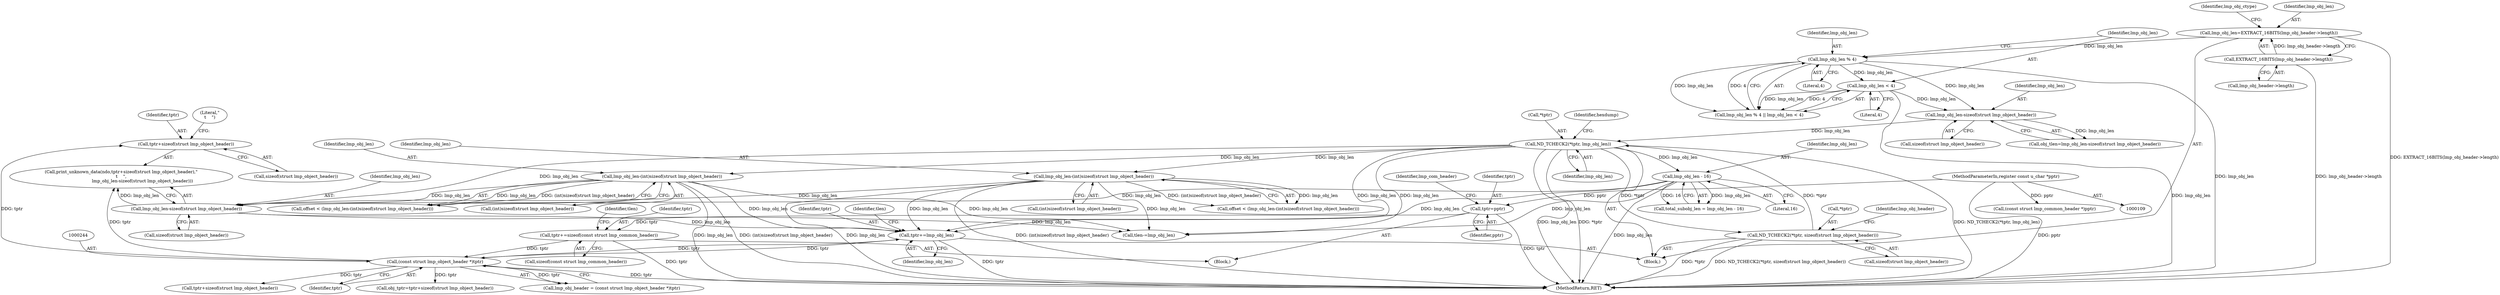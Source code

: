 digraph "0_tcpdump_a25211918f2e790c67d859d20ccf8dbb81da1598@pointer" {
"1001365" [label="(Call,tptr+sizeof(struct lmp_object_header))"];
"1000243" [label="(Call,(const struct lmp_object_header *)tptr)"];
"1001374" [label="(Call,tptr+=lmp_obj_len)"];
"1001370" [label="(Call,lmp_obj_len-sizeof(struct lmp_object_header))"];
"1000934" [label="(Call,lmp_obj_len-(int)sizeof(struct lmp_object_header))"];
"1000319" [label="(Call,ND_TCHECK2(*tptr, lmp_obj_len))"];
"1000236" [label="(Call,ND_TCHECK2(*tptr, sizeof(struct lmp_object_header)))"];
"1000315" [label="(Call,lmp_obj_len-sizeof(struct lmp_object_header))"];
"1000264" [label="(Call,lmp_obj_len < 4)"];
"1000261" [label="(Call,lmp_obj_len % 4)"];
"1000246" [label="(Call,lmp_obj_len=EXTRACT_16BITS(lmp_obj_header->length))"];
"1000248" [label="(Call,EXTRACT_16BITS(lmp_obj_header->length))"];
"1001057" [label="(Call,lmp_obj_len-(int)sizeof(struct lmp_object_header))"];
"1000603" [label="(Call,lmp_obj_len - 16)"];
"1000223" [label="(Call,tptr+=sizeof(const struct lmp_common_header))"];
"1000129" [label="(Call,tptr=pptr)"];
"1000111" [label="(MethodParameterIn,register const u_char *pptr)"];
"1000605" [label="(Literal,16)"];
"1001372" [label="(Call,sizeof(struct lmp_object_header))"];
"1000224" [label="(Identifier,tptr)"];
"1000133" [label="(Identifier,lmp_com_header)"];
"1000241" [label="(Call,lmp_obj_header = (const struct lmp_object_header *)tptr)"];
"1001378" [label="(Identifier,tlen)"];
"1000239" [label="(Call,sizeof(struct lmp_object_header))"];
"1000265" [label="(Identifier,lmp_obj_len)"];
"1001058" [label="(Identifier,lmp_obj_len)"];
"1000932" [label="(Call,offset < (lmp_obj_len-(int)sizeof(struct lmp_object_header)))"];
"1000313" [label="(Call,obj_tlen=lmp_obj_len-sizeof(struct lmp_object_header))"];
"1000134" [label="(Call,(const struct lmp_common_header *)pptr)"];
"1000324" [label="(Identifier,hexdump)"];
"1000263" [label="(Literal,4)"];
"1000309" [label="(Call,tptr+sizeof(struct lmp_object_header))"];
"1001363" [label="(Call,print_unknown_data(ndo,tptr+sizeof(struct lmp_object_header),\"\n\t    \",\n                               lmp_obj_len-sizeof(struct lmp_object_header)))"];
"1000934" [label="(Call,lmp_obj_len-(int)sizeof(struct lmp_object_header))"];
"1000264" [label="(Call,lmp_obj_len < 4)"];
"1001376" [label="(Identifier,lmp_obj_len)"];
"1000253" [label="(Identifier,lmp_obj_ctype)"];
"1000247" [label="(Identifier,lmp_obj_len)"];
"1000261" [label="(Call,lmp_obj_len % 4)"];
"1001386" [label="(MethodReturn,RET)"];
"1000604" [label="(Identifier,lmp_obj_len)"];
"1000315" [label="(Call,lmp_obj_len-sizeof(struct lmp_object_header))"];
"1000266" [label="(Literal,4)"];
"1000129" [label="(Call,tptr=pptr)"];
"1001057" [label="(Call,lmp_obj_len-(int)sizeof(struct lmp_object_header))"];
"1001374" [label="(Call,tptr+=lmp_obj_len)"];
"1001055" [label="(Call,offset < (lmp_obj_len-(int)sizeof(struct lmp_object_header)))"];
"1001370" [label="(Call,lmp_obj_len-sizeof(struct lmp_object_header))"];
"1000130" [label="(Identifier,tptr)"];
"1001059" [label="(Call,(int)sizeof(struct lmp_object_header))"];
"1000601" [label="(Call,total_subobj_len = lmp_obj_len - 16)"];
"1000248" [label="(Call,EXTRACT_16BITS(lmp_obj_header->length))"];
"1000236" [label="(Call,ND_TCHECK2(*tptr, sizeof(struct lmp_object_header)))"];
"1000936" [label="(Call,(int)sizeof(struct lmp_object_header))"];
"1000249" [label="(Call,lmp_obj_header->length)"];
"1001375" [label="(Identifier,tptr)"];
"1001369" [label="(Literal,\"\n\t    \")"];
"1000111" [label="(MethodParameterIn,register const u_char *pptr)"];
"1000235" [label="(Block,)"];
"1000260" [label="(Call,lmp_obj_len % 4 || lmp_obj_len < 4)"];
"1000245" [label="(Identifier,tptr)"];
"1001366" [label="(Identifier,tptr)"];
"1001365" [label="(Call,tptr+sizeof(struct lmp_object_header))"];
"1001377" [label="(Call,tlen-=lmp_obj_len)"];
"1000237" [label="(Call,*tptr)"];
"1000319" [label="(Call,ND_TCHECK2(*tptr, lmp_obj_len))"];
"1000242" [label="(Identifier,lmp_obj_header)"];
"1000228" [label="(Identifier,tlen)"];
"1000113" [label="(Block,)"];
"1000243" [label="(Call,(const struct lmp_object_header *)tptr)"];
"1000223" [label="(Call,tptr+=sizeof(const struct lmp_common_header))"];
"1001371" [label="(Identifier,lmp_obj_len)"];
"1000317" [label="(Call,sizeof(struct lmp_object_header))"];
"1000225" [label="(Call,sizeof(const struct lmp_common_header))"];
"1001367" [label="(Call,sizeof(struct lmp_object_header))"];
"1000307" [label="(Call,obj_tptr=tptr+sizeof(struct lmp_object_header))"];
"1000262" [label="(Identifier,lmp_obj_len)"];
"1000322" [label="(Identifier,lmp_obj_len)"];
"1000246" [label="(Call,lmp_obj_len=EXTRACT_16BITS(lmp_obj_header->length))"];
"1000316" [label="(Identifier,lmp_obj_len)"];
"1000131" [label="(Identifier,pptr)"];
"1000935" [label="(Identifier,lmp_obj_len)"];
"1000320" [label="(Call,*tptr)"];
"1000603" [label="(Call,lmp_obj_len - 16)"];
"1001365" -> "1001363"  [label="AST: "];
"1001365" -> "1001367"  [label="CFG: "];
"1001366" -> "1001365"  [label="AST: "];
"1001367" -> "1001365"  [label="AST: "];
"1001369" -> "1001365"  [label="CFG: "];
"1000243" -> "1001365"  [label="DDG: tptr"];
"1000243" -> "1000241"  [label="AST: "];
"1000243" -> "1000245"  [label="CFG: "];
"1000244" -> "1000243"  [label="AST: "];
"1000245" -> "1000243"  [label="AST: "];
"1000241" -> "1000243"  [label="CFG: "];
"1000243" -> "1001386"  [label="DDG: tptr"];
"1000243" -> "1000241"  [label="DDG: tptr"];
"1001374" -> "1000243"  [label="DDG: tptr"];
"1000223" -> "1000243"  [label="DDG: tptr"];
"1000243" -> "1000307"  [label="DDG: tptr"];
"1000243" -> "1000309"  [label="DDG: tptr"];
"1000243" -> "1001363"  [label="DDG: tptr"];
"1000243" -> "1001374"  [label="DDG: tptr"];
"1001374" -> "1000235"  [label="AST: "];
"1001374" -> "1001376"  [label="CFG: "];
"1001375" -> "1001374"  [label="AST: "];
"1001376" -> "1001374"  [label="AST: "];
"1001378" -> "1001374"  [label="CFG: "];
"1001374" -> "1001386"  [label="DDG: tptr"];
"1001370" -> "1001374"  [label="DDG: lmp_obj_len"];
"1000934" -> "1001374"  [label="DDG: lmp_obj_len"];
"1001057" -> "1001374"  [label="DDG: lmp_obj_len"];
"1000603" -> "1001374"  [label="DDG: lmp_obj_len"];
"1000319" -> "1001374"  [label="DDG: lmp_obj_len"];
"1001370" -> "1001363"  [label="AST: "];
"1001370" -> "1001372"  [label="CFG: "];
"1001371" -> "1001370"  [label="AST: "];
"1001372" -> "1001370"  [label="AST: "];
"1001363" -> "1001370"  [label="CFG: "];
"1001370" -> "1001363"  [label="DDG: lmp_obj_len"];
"1000934" -> "1001370"  [label="DDG: lmp_obj_len"];
"1001057" -> "1001370"  [label="DDG: lmp_obj_len"];
"1000603" -> "1001370"  [label="DDG: lmp_obj_len"];
"1000319" -> "1001370"  [label="DDG: lmp_obj_len"];
"1001370" -> "1001377"  [label="DDG: lmp_obj_len"];
"1000934" -> "1000932"  [label="AST: "];
"1000934" -> "1000936"  [label="CFG: "];
"1000935" -> "1000934"  [label="AST: "];
"1000936" -> "1000934"  [label="AST: "];
"1000932" -> "1000934"  [label="CFG: "];
"1000934" -> "1001386"  [label="DDG: lmp_obj_len"];
"1000934" -> "1001386"  [label="DDG: (int)sizeof(struct lmp_object_header)"];
"1000934" -> "1000932"  [label="DDG: lmp_obj_len"];
"1000934" -> "1000932"  [label="DDG: (int)sizeof(struct lmp_object_header)"];
"1000319" -> "1000934"  [label="DDG: lmp_obj_len"];
"1000934" -> "1001377"  [label="DDG: lmp_obj_len"];
"1000319" -> "1000235"  [label="AST: "];
"1000319" -> "1000322"  [label="CFG: "];
"1000320" -> "1000319"  [label="AST: "];
"1000322" -> "1000319"  [label="AST: "];
"1000324" -> "1000319"  [label="CFG: "];
"1000319" -> "1001386"  [label="DDG: ND_TCHECK2(*tptr, lmp_obj_len)"];
"1000319" -> "1001386"  [label="DDG: lmp_obj_len"];
"1000319" -> "1001386"  [label="DDG: *tptr"];
"1000319" -> "1000236"  [label="DDG: *tptr"];
"1000236" -> "1000319"  [label="DDG: *tptr"];
"1000315" -> "1000319"  [label="DDG: lmp_obj_len"];
"1000319" -> "1000603"  [label="DDG: lmp_obj_len"];
"1000319" -> "1001057"  [label="DDG: lmp_obj_len"];
"1000319" -> "1001377"  [label="DDG: lmp_obj_len"];
"1000236" -> "1000235"  [label="AST: "];
"1000236" -> "1000239"  [label="CFG: "];
"1000237" -> "1000236"  [label="AST: "];
"1000239" -> "1000236"  [label="AST: "];
"1000242" -> "1000236"  [label="CFG: "];
"1000236" -> "1001386"  [label="DDG: *tptr"];
"1000236" -> "1001386"  [label="DDG: ND_TCHECK2(*tptr, sizeof(struct lmp_object_header))"];
"1000315" -> "1000313"  [label="AST: "];
"1000315" -> "1000317"  [label="CFG: "];
"1000316" -> "1000315"  [label="AST: "];
"1000317" -> "1000315"  [label="AST: "];
"1000313" -> "1000315"  [label="CFG: "];
"1000315" -> "1000313"  [label="DDG: lmp_obj_len"];
"1000264" -> "1000315"  [label="DDG: lmp_obj_len"];
"1000261" -> "1000315"  [label="DDG: lmp_obj_len"];
"1000264" -> "1000260"  [label="AST: "];
"1000264" -> "1000266"  [label="CFG: "];
"1000265" -> "1000264"  [label="AST: "];
"1000266" -> "1000264"  [label="AST: "];
"1000260" -> "1000264"  [label="CFG: "];
"1000264" -> "1001386"  [label="DDG: lmp_obj_len"];
"1000264" -> "1000260"  [label="DDG: lmp_obj_len"];
"1000264" -> "1000260"  [label="DDG: 4"];
"1000261" -> "1000264"  [label="DDG: lmp_obj_len"];
"1000261" -> "1000260"  [label="AST: "];
"1000261" -> "1000263"  [label="CFG: "];
"1000262" -> "1000261"  [label="AST: "];
"1000263" -> "1000261"  [label="AST: "];
"1000265" -> "1000261"  [label="CFG: "];
"1000260" -> "1000261"  [label="CFG: "];
"1000261" -> "1001386"  [label="DDG: lmp_obj_len"];
"1000261" -> "1000260"  [label="DDG: lmp_obj_len"];
"1000261" -> "1000260"  [label="DDG: 4"];
"1000246" -> "1000261"  [label="DDG: lmp_obj_len"];
"1000246" -> "1000235"  [label="AST: "];
"1000246" -> "1000248"  [label="CFG: "];
"1000247" -> "1000246"  [label="AST: "];
"1000248" -> "1000246"  [label="AST: "];
"1000253" -> "1000246"  [label="CFG: "];
"1000246" -> "1001386"  [label="DDG: EXTRACT_16BITS(lmp_obj_header->length)"];
"1000248" -> "1000246"  [label="DDG: lmp_obj_header->length"];
"1000248" -> "1000249"  [label="CFG: "];
"1000249" -> "1000248"  [label="AST: "];
"1000248" -> "1001386"  [label="DDG: lmp_obj_header->length"];
"1001057" -> "1001055"  [label="AST: "];
"1001057" -> "1001059"  [label="CFG: "];
"1001058" -> "1001057"  [label="AST: "];
"1001059" -> "1001057"  [label="AST: "];
"1001055" -> "1001057"  [label="CFG: "];
"1001057" -> "1001386"  [label="DDG: lmp_obj_len"];
"1001057" -> "1001386"  [label="DDG: (int)sizeof(struct lmp_object_header)"];
"1001057" -> "1001055"  [label="DDG: lmp_obj_len"];
"1001057" -> "1001055"  [label="DDG: (int)sizeof(struct lmp_object_header)"];
"1001057" -> "1001377"  [label="DDG: lmp_obj_len"];
"1000603" -> "1000601"  [label="AST: "];
"1000603" -> "1000605"  [label="CFG: "];
"1000604" -> "1000603"  [label="AST: "];
"1000605" -> "1000603"  [label="AST: "];
"1000601" -> "1000603"  [label="CFG: "];
"1000603" -> "1001386"  [label="DDG: lmp_obj_len"];
"1000603" -> "1000601"  [label="DDG: lmp_obj_len"];
"1000603" -> "1000601"  [label="DDG: 16"];
"1000603" -> "1001377"  [label="DDG: lmp_obj_len"];
"1000223" -> "1000113"  [label="AST: "];
"1000223" -> "1000225"  [label="CFG: "];
"1000224" -> "1000223"  [label="AST: "];
"1000225" -> "1000223"  [label="AST: "];
"1000228" -> "1000223"  [label="CFG: "];
"1000223" -> "1001386"  [label="DDG: tptr"];
"1000129" -> "1000223"  [label="DDG: tptr"];
"1000129" -> "1000113"  [label="AST: "];
"1000129" -> "1000131"  [label="CFG: "];
"1000130" -> "1000129"  [label="AST: "];
"1000131" -> "1000129"  [label="AST: "];
"1000133" -> "1000129"  [label="CFG: "];
"1000129" -> "1001386"  [label="DDG: tptr"];
"1000111" -> "1000129"  [label="DDG: pptr"];
"1000111" -> "1000109"  [label="AST: "];
"1000111" -> "1001386"  [label="DDG: pptr"];
"1000111" -> "1000134"  [label="DDG: pptr"];
}
